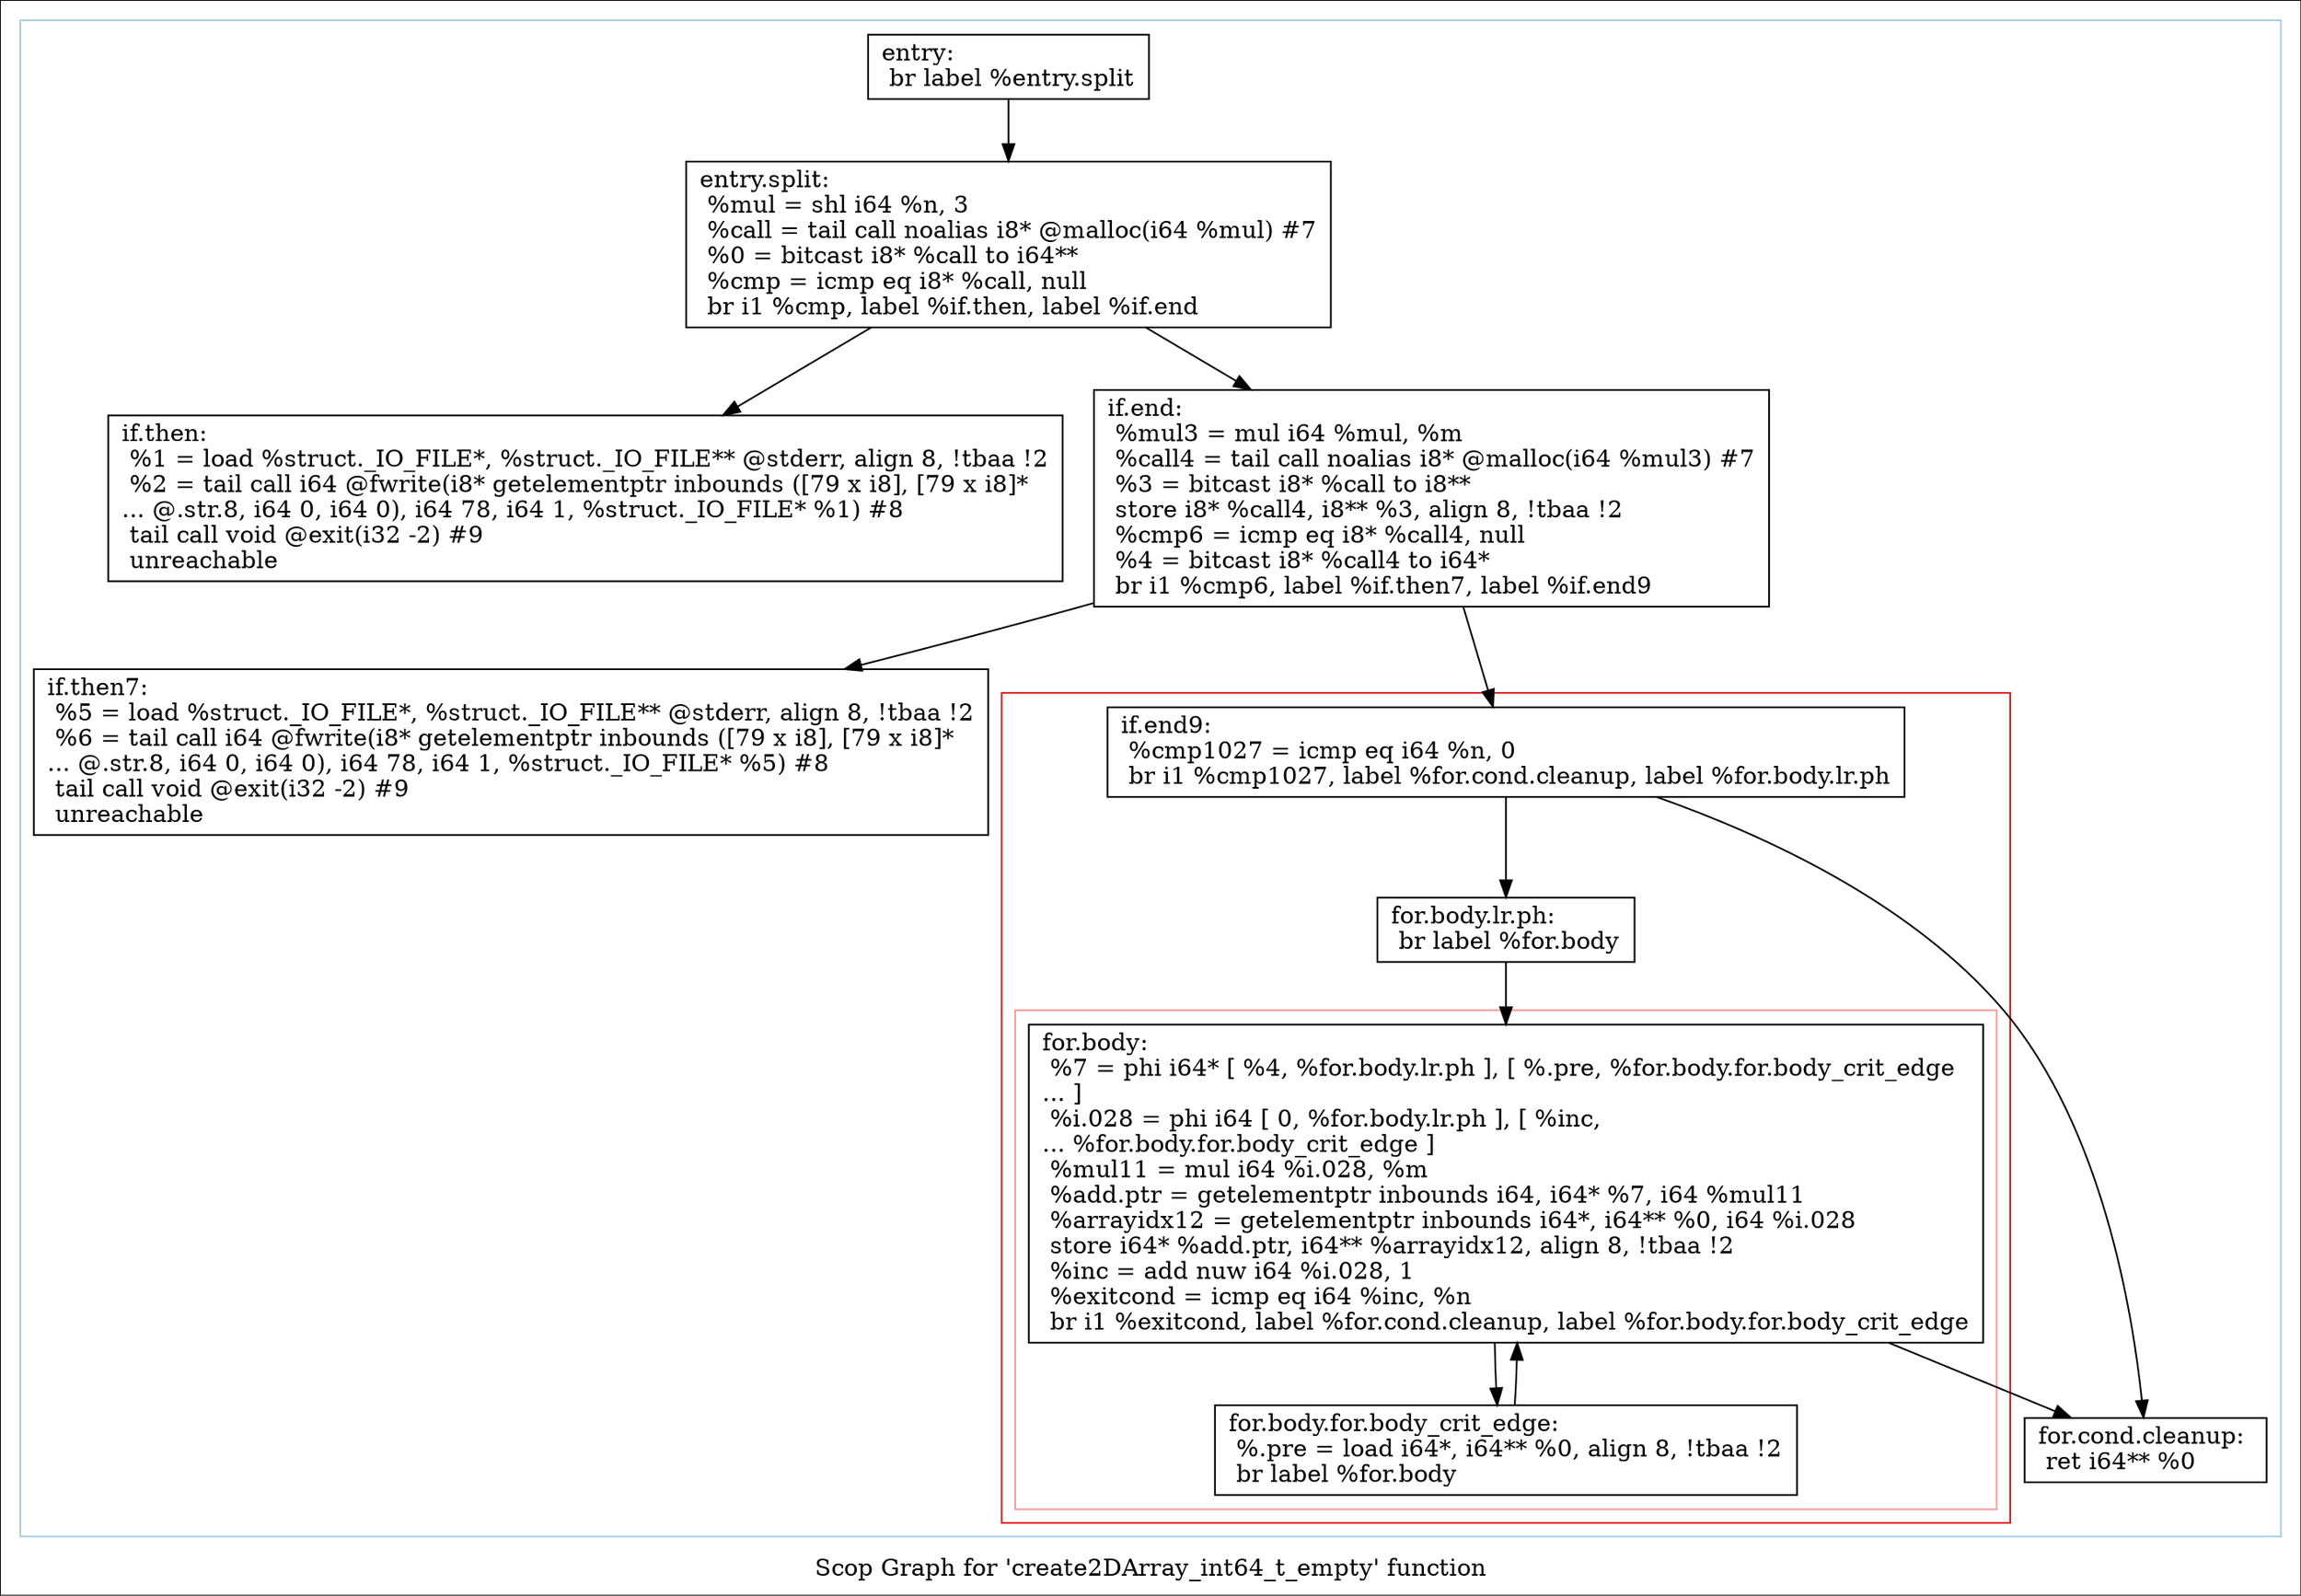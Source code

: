 digraph "Scop Graph for 'create2DArray_int64_t_empty' function" {
	label="Scop Graph for 'create2DArray_int64_t_empty' function";

	Node0xd067a10 [shape=record,label="{entry:\l  br label %entry.split\l}"];
	Node0xd067a10 -> Node0xd067a70;
	Node0xd067a70 [shape=record,label="{entry.split:                                      \l  %mul = shl i64 %n, 3\l  %call = tail call noalias i8* @malloc(i64 %mul) #7\l  %0 = bitcast i8* %call to i64**\l  %cmp = icmp eq i8* %call, null\l  br i1 %cmp, label %if.then, label %if.end\l}"];
	Node0xd067a70 -> Node0xd067a40;
	Node0xd067a70 -> Node0xd048380;
	Node0xd067a40 [shape=record,label="{if.then:                                          \l  %1 = load %struct._IO_FILE*, %struct._IO_FILE** @stderr, align 8, !tbaa !2\l  %2 = tail call i64 @fwrite(i8* getelementptr inbounds ([79 x i8], [79 x i8]*\l... @.str.8, i64 0, i64 0), i64 78, i64 1, %struct._IO_FILE* %1) #8\l  tail call void @exit(i32 -2) #9\l  unreachable\l}"];
	Node0xd048380 [shape=record,label="{if.end:                                           \l  %mul3 = mul i64 %mul, %m\l  %call4 = tail call noalias i8* @malloc(i64 %mul3) #7\l  %3 = bitcast i8* %call to i8**\l  store i8* %call4, i8** %3, align 8, !tbaa !2\l  %cmp6 = icmp eq i8* %call4, null\l  %4 = bitcast i8* %call4 to i64*\l  br i1 %cmp6, label %if.then7, label %if.end9\l}"];
	Node0xd048380 -> Node0xd0483e0;
	Node0xd048380 -> Node0xd048400;
	Node0xd0483e0 [shape=record,label="{if.then7:                                         \l  %5 = load %struct._IO_FILE*, %struct._IO_FILE** @stderr, align 8, !tbaa !2\l  %6 = tail call i64 @fwrite(i8* getelementptr inbounds ([79 x i8], [79 x i8]*\l... @.str.8, i64 0, i64 0), i64 78, i64 1, %struct._IO_FILE* %5) #8\l  tail call void @exit(i32 -2) #9\l  unreachable\l}"];
	Node0xd048400 [shape=record,label="{if.end9:                                          \l  %cmp1027 = icmp eq i64 %n, 0\l  br i1 %cmp1027, label %for.cond.cleanup, label %for.body.lr.ph\l}"];
	Node0xd048400 -> Node0xd17a9f0;
	Node0xd048400 -> Node0xd175670;
	Node0xd17a9f0 [shape=record,label="{for.cond.cleanup:                                 \l  ret i64** %0\l}"];
	Node0xd175670 [shape=record,label="{for.body.lr.ph:                                   \l  br label %for.body\l}"];
	Node0xd175670 -> Node0xd175880;
	Node0xd175880 [shape=record,label="{for.body:                                         \l  %7 = phi i64* [ %4, %for.body.lr.ph ], [ %.pre, %for.body.for.body_crit_edge\l... ]\l  %i.028 = phi i64 [ 0, %for.body.lr.ph ], [ %inc,\l... %for.body.for.body_crit_edge ]\l  %mul11 = mul i64 %i.028, %m\l  %add.ptr = getelementptr inbounds i64, i64* %7, i64 %mul11\l  %arrayidx12 = getelementptr inbounds i64*, i64** %0, i64 %i.028\l  store i64* %add.ptr, i64** %arrayidx12, align 8, !tbaa !2\l  %inc = add nuw i64 %i.028, 1\l  %exitcond = icmp eq i64 %inc, %n\l  br i1 %exitcond, label %for.cond.cleanup, label %for.body.for.body_crit_edge\l}"];
	Node0xd175880 -> Node0xd17a9f0;
	Node0xd175880 -> Node0xd175820;
	Node0xd175820 [shape=record,label="{for.body.for.body_crit_edge:                      \l  %.pre = load i64*, i64** %0, align 8, !tbaa !2\l  br label %for.body\l}"];
	Node0xd175820 -> Node0xd175880[constraint=false];
	colorscheme = "paired12"
        subgraph cluster_0xd02b120 {
          label = "";
          style = solid;
          color = 1
          subgraph cluster_0xd045790 {
            label = "";
            style = solid;
            color = 6
            subgraph cluster_0xd045710 {
              label = "";
              style = solid;
              color = 5
              Node0xd175880;
              Node0xd175820;
            }
            Node0xd048400;
            Node0xd175670;
          }
          Node0xd067a10;
          Node0xd067a70;
          Node0xd067a40;
          Node0xd048380;
          Node0xd0483e0;
          Node0xd17a9f0;
        }
}
